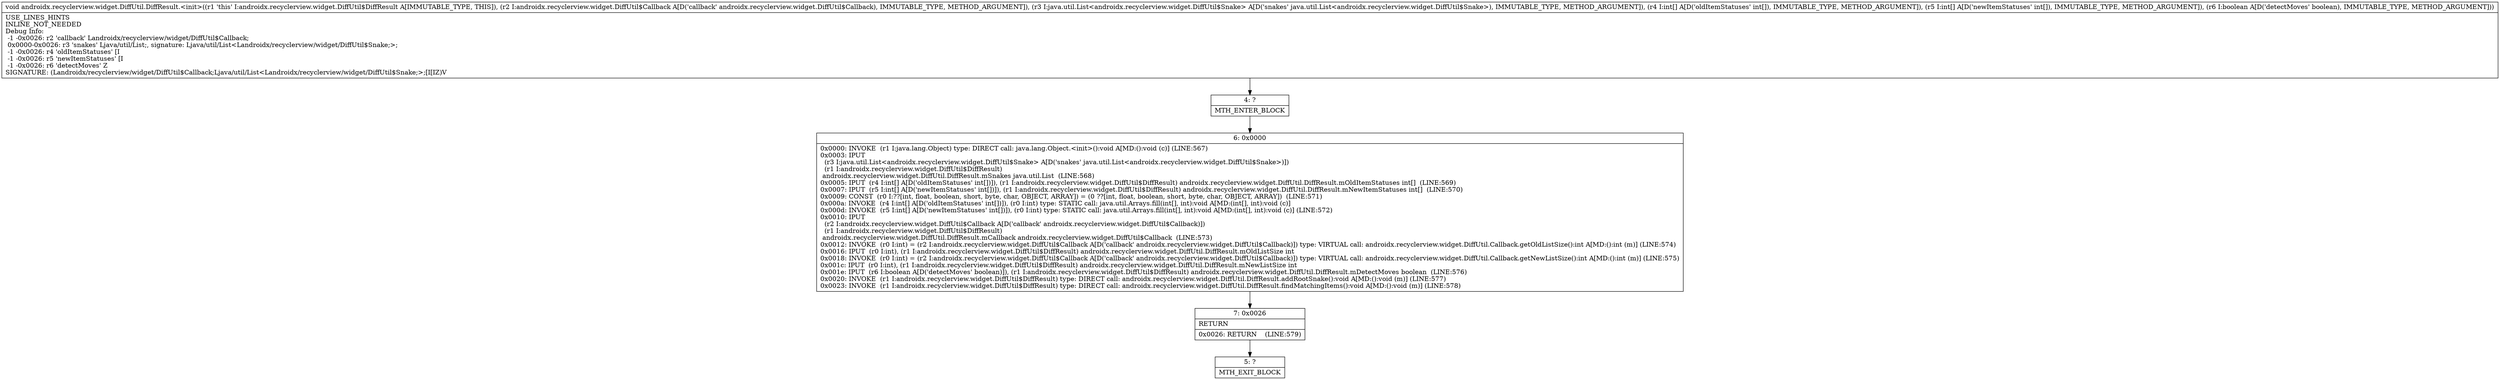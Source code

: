 digraph "CFG forandroidx.recyclerview.widget.DiffUtil.DiffResult.\<init\>(Landroidx\/recyclerview\/widget\/DiffUtil$Callback;Ljava\/util\/List;[I[IZ)V" {
Node_4 [shape=record,label="{4\:\ ?|MTH_ENTER_BLOCK\l}"];
Node_6 [shape=record,label="{6\:\ 0x0000|0x0000: INVOKE  (r1 I:java.lang.Object) type: DIRECT call: java.lang.Object.\<init\>():void A[MD:():void (c)] (LINE:567)\l0x0003: IPUT  \l  (r3 I:java.util.List\<androidx.recyclerview.widget.DiffUtil$Snake\> A[D('snakes' java.util.List\<androidx.recyclerview.widget.DiffUtil$Snake\>)])\l  (r1 I:androidx.recyclerview.widget.DiffUtil$DiffResult)\l androidx.recyclerview.widget.DiffUtil.DiffResult.mSnakes java.util.List  (LINE:568)\l0x0005: IPUT  (r4 I:int[] A[D('oldItemStatuses' int[])]), (r1 I:androidx.recyclerview.widget.DiffUtil$DiffResult) androidx.recyclerview.widget.DiffUtil.DiffResult.mOldItemStatuses int[]  (LINE:569)\l0x0007: IPUT  (r5 I:int[] A[D('newItemStatuses' int[])]), (r1 I:androidx.recyclerview.widget.DiffUtil$DiffResult) androidx.recyclerview.widget.DiffUtil.DiffResult.mNewItemStatuses int[]  (LINE:570)\l0x0009: CONST  (r0 I:??[int, float, boolean, short, byte, char, OBJECT, ARRAY]) = (0 ??[int, float, boolean, short, byte, char, OBJECT, ARRAY])  (LINE:571)\l0x000a: INVOKE  (r4 I:int[] A[D('oldItemStatuses' int[])]), (r0 I:int) type: STATIC call: java.util.Arrays.fill(int[], int):void A[MD:(int[], int):void (c)]\l0x000d: INVOKE  (r5 I:int[] A[D('newItemStatuses' int[])]), (r0 I:int) type: STATIC call: java.util.Arrays.fill(int[], int):void A[MD:(int[], int):void (c)] (LINE:572)\l0x0010: IPUT  \l  (r2 I:androidx.recyclerview.widget.DiffUtil$Callback A[D('callback' androidx.recyclerview.widget.DiffUtil$Callback)])\l  (r1 I:androidx.recyclerview.widget.DiffUtil$DiffResult)\l androidx.recyclerview.widget.DiffUtil.DiffResult.mCallback androidx.recyclerview.widget.DiffUtil$Callback  (LINE:573)\l0x0012: INVOKE  (r0 I:int) = (r2 I:androidx.recyclerview.widget.DiffUtil$Callback A[D('callback' androidx.recyclerview.widget.DiffUtil$Callback)]) type: VIRTUAL call: androidx.recyclerview.widget.DiffUtil.Callback.getOldListSize():int A[MD:():int (m)] (LINE:574)\l0x0016: IPUT  (r0 I:int), (r1 I:androidx.recyclerview.widget.DiffUtil$DiffResult) androidx.recyclerview.widget.DiffUtil.DiffResult.mOldListSize int \l0x0018: INVOKE  (r0 I:int) = (r2 I:androidx.recyclerview.widget.DiffUtil$Callback A[D('callback' androidx.recyclerview.widget.DiffUtil$Callback)]) type: VIRTUAL call: androidx.recyclerview.widget.DiffUtil.Callback.getNewListSize():int A[MD:():int (m)] (LINE:575)\l0x001c: IPUT  (r0 I:int), (r1 I:androidx.recyclerview.widget.DiffUtil$DiffResult) androidx.recyclerview.widget.DiffUtil.DiffResult.mNewListSize int \l0x001e: IPUT  (r6 I:boolean A[D('detectMoves' boolean)]), (r1 I:androidx.recyclerview.widget.DiffUtil$DiffResult) androidx.recyclerview.widget.DiffUtil.DiffResult.mDetectMoves boolean  (LINE:576)\l0x0020: INVOKE  (r1 I:androidx.recyclerview.widget.DiffUtil$DiffResult) type: DIRECT call: androidx.recyclerview.widget.DiffUtil.DiffResult.addRootSnake():void A[MD:():void (m)] (LINE:577)\l0x0023: INVOKE  (r1 I:androidx.recyclerview.widget.DiffUtil$DiffResult) type: DIRECT call: androidx.recyclerview.widget.DiffUtil.DiffResult.findMatchingItems():void A[MD:():void (m)] (LINE:578)\l}"];
Node_7 [shape=record,label="{7\:\ 0x0026|RETURN\l|0x0026: RETURN    (LINE:579)\l}"];
Node_5 [shape=record,label="{5\:\ ?|MTH_EXIT_BLOCK\l}"];
MethodNode[shape=record,label="{void androidx.recyclerview.widget.DiffUtil.DiffResult.\<init\>((r1 'this' I:androidx.recyclerview.widget.DiffUtil$DiffResult A[IMMUTABLE_TYPE, THIS]), (r2 I:androidx.recyclerview.widget.DiffUtil$Callback A[D('callback' androidx.recyclerview.widget.DiffUtil$Callback), IMMUTABLE_TYPE, METHOD_ARGUMENT]), (r3 I:java.util.List\<androidx.recyclerview.widget.DiffUtil$Snake\> A[D('snakes' java.util.List\<androidx.recyclerview.widget.DiffUtil$Snake\>), IMMUTABLE_TYPE, METHOD_ARGUMENT]), (r4 I:int[] A[D('oldItemStatuses' int[]), IMMUTABLE_TYPE, METHOD_ARGUMENT]), (r5 I:int[] A[D('newItemStatuses' int[]), IMMUTABLE_TYPE, METHOD_ARGUMENT]), (r6 I:boolean A[D('detectMoves' boolean), IMMUTABLE_TYPE, METHOD_ARGUMENT]))  | USE_LINES_HINTS\lINLINE_NOT_NEEDED\lDebug Info:\l  \-1 \-0x0026: r2 'callback' Landroidx\/recyclerview\/widget\/DiffUtil$Callback;\l  0x0000\-0x0026: r3 'snakes' Ljava\/util\/List;, signature: Ljava\/util\/List\<Landroidx\/recyclerview\/widget\/DiffUtil$Snake;\>;\l  \-1 \-0x0026: r4 'oldItemStatuses' [I\l  \-1 \-0x0026: r5 'newItemStatuses' [I\l  \-1 \-0x0026: r6 'detectMoves' Z\lSIGNATURE: (Landroidx\/recyclerview\/widget\/DiffUtil$Callback;Ljava\/util\/List\<Landroidx\/recyclerview\/widget\/DiffUtil$Snake;\>;[I[IZ)V\l}"];
MethodNode -> Node_4;Node_4 -> Node_6;
Node_6 -> Node_7;
Node_7 -> Node_5;
}

